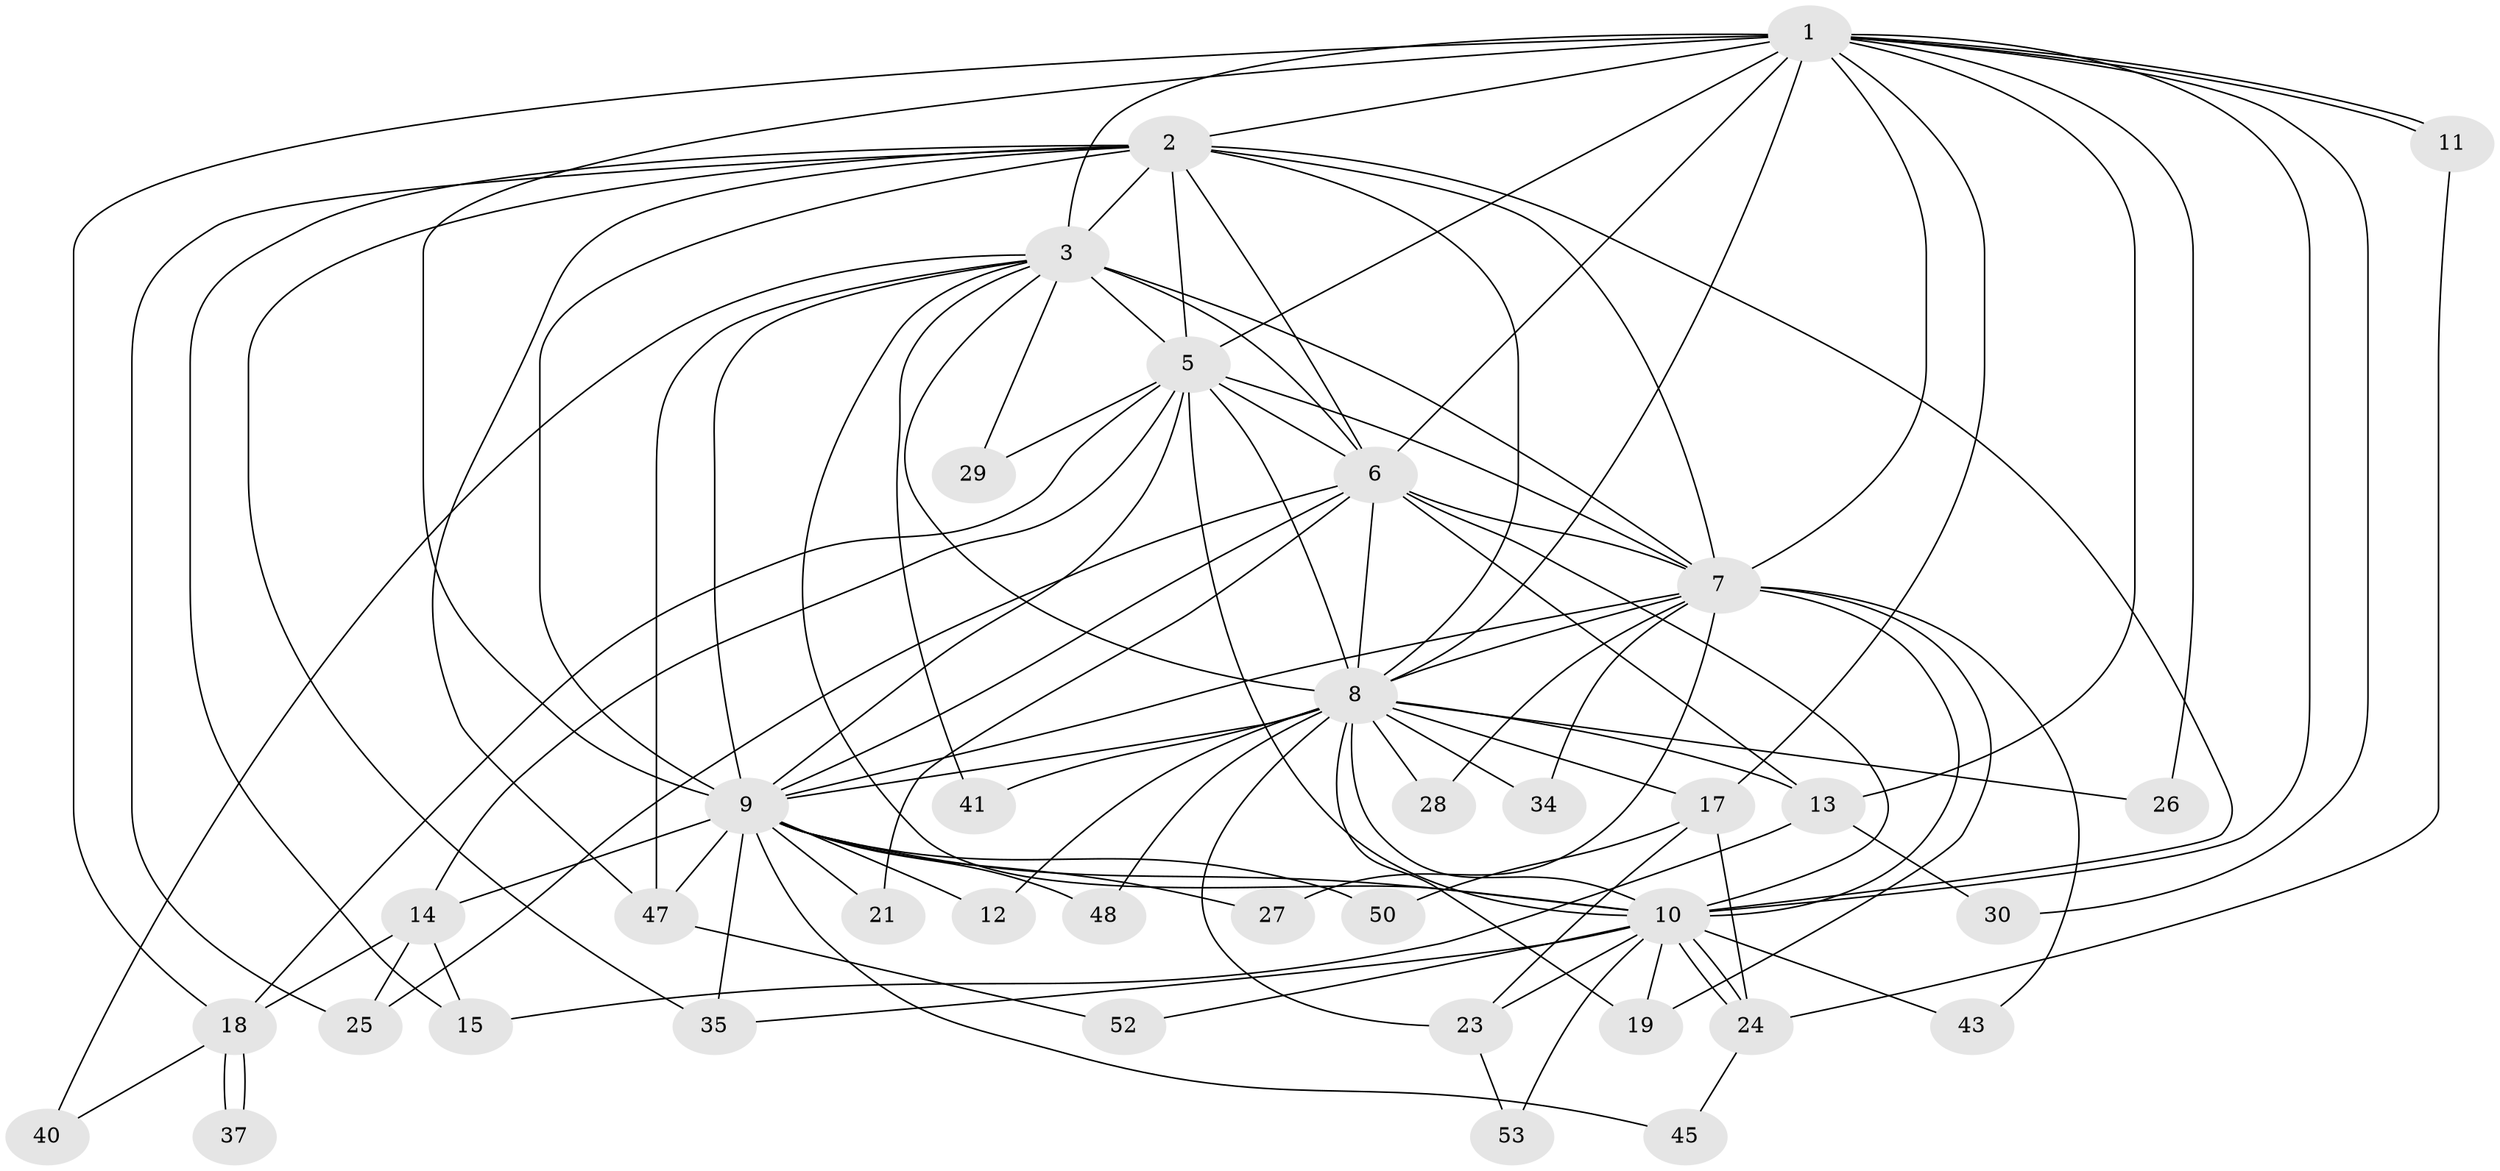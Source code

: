 // Generated by graph-tools (version 1.1) at 2025/51/02/27/25 19:51:50]
// undirected, 38 vertices, 104 edges
graph export_dot {
graph [start="1"]
  node [color=gray90,style=filled];
  1 [super="+20"];
  2 [super="+36"];
  3 [super="+4"];
  5 [super="+42"];
  6;
  7 [super="+55"];
  8 [super="+56"];
  9 [super="+31"];
  10 [super="+16"];
  11 [super="+44"];
  12;
  13 [super="+22"];
  14 [super="+51"];
  15;
  17 [super="+38"];
  18 [super="+49"];
  19 [super="+33"];
  21;
  23 [super="+39"];
  24 [super="+57"];
  25 [super="+32"];
  26;
  27;
  28;
  29;
  30;
  34;
  35 [super="+46"];
  37;
  40;
  41;
  43;
  45;
  47 [super="+54"];
  48;
  50;
  52;
  53;
  1 -- 2;
  1 -- 3 [weight=2];
  1 -- 5 [weight=2];
  1 -- 6;
  1 -- 7;
  1 -- 8;
  1 -- 9;
  1 -- 10;
  1 -- 11;
  1 -- 11;
  1 -- 13;
  1 -- 17;
  1 -- 26;
  1 -- 30;
  1 -- 18;
  2 -- 3 [weight=2];
  2 -- 5 [weight=2];
  2 -- 6;
  2 -- 7;
  2 -- 8;
  2 -- 9;
  2 -- 10;
  2 -- 15;
  2 -- 25;
  2 -- 35;
  2 -- 47;
  3 -- 5 [weight=2];
  3 -- 6 [weight=2];
  3 -- 7 [weight=2];
  3 -- 8 [weight=2];
  3 -- 9 [weight=2];
  3 -- 10 [weight=2];
  3 -- 41;
  3 -- 40;
  3 -- 47;
  3 -- 29;
  5 -- 6;
  5 -- 7;
  5 -- 8 [weight=2];
  5 -- 9;
  5 -- 10 [weight=2];
  5 -- 14;
  5 -- 18;
  5 -- 29;
  6 -- 7;
  6 -- 8;
  6 -- 9;
  6 -- 10;
  6 -- 13;
  6 -- 21;
  6 -- 25;
  7 -- 8 [weight=2];
  7 -- 9 [weight=2];
  7 -- 10;
  7 -- 19;
  7 -- 27;
  7 -- 28;
  7 -- 34 [weight=2];
  7 -- 43;
  8 -- 9;
  8 -- 10;
  8 -- 12;
  8 -- 17 [weight=2];
  8 -- 23;
  8 -- 26;
  8 -- 28;
  8 -- 34;
  8 -- 41;
  8 -- 48;
  8 -- 13;
  8 -- 19;
  9 -- 10;
  9 -- 12;
  9 -- 14;
  9 -- 21;
  9 -- 27;
  9 -- 35;
  9 -- 45;
  9 -- 47;
  9 -- 48;
  9 -- 50;
  10 -- 19;
  10 -- 23;
  10 -- 24;
  10 -- 24;
  10 -- 43;
  10 -- 52;
  10 -- 53;
  10 -- 35;
  11 -- 24;
  13 -- 15;
  13 -- 30;
  14 -- 18;
  14 -- 25;
  14 -- 15;
  17 -- 50;
  17 -- 24;
  17 -- 23;
  18 -- 37;
  18 -- 37;
  18 -- 40;
  23 -- 53;
  24 -- 45;
  47 -- 52;
}
